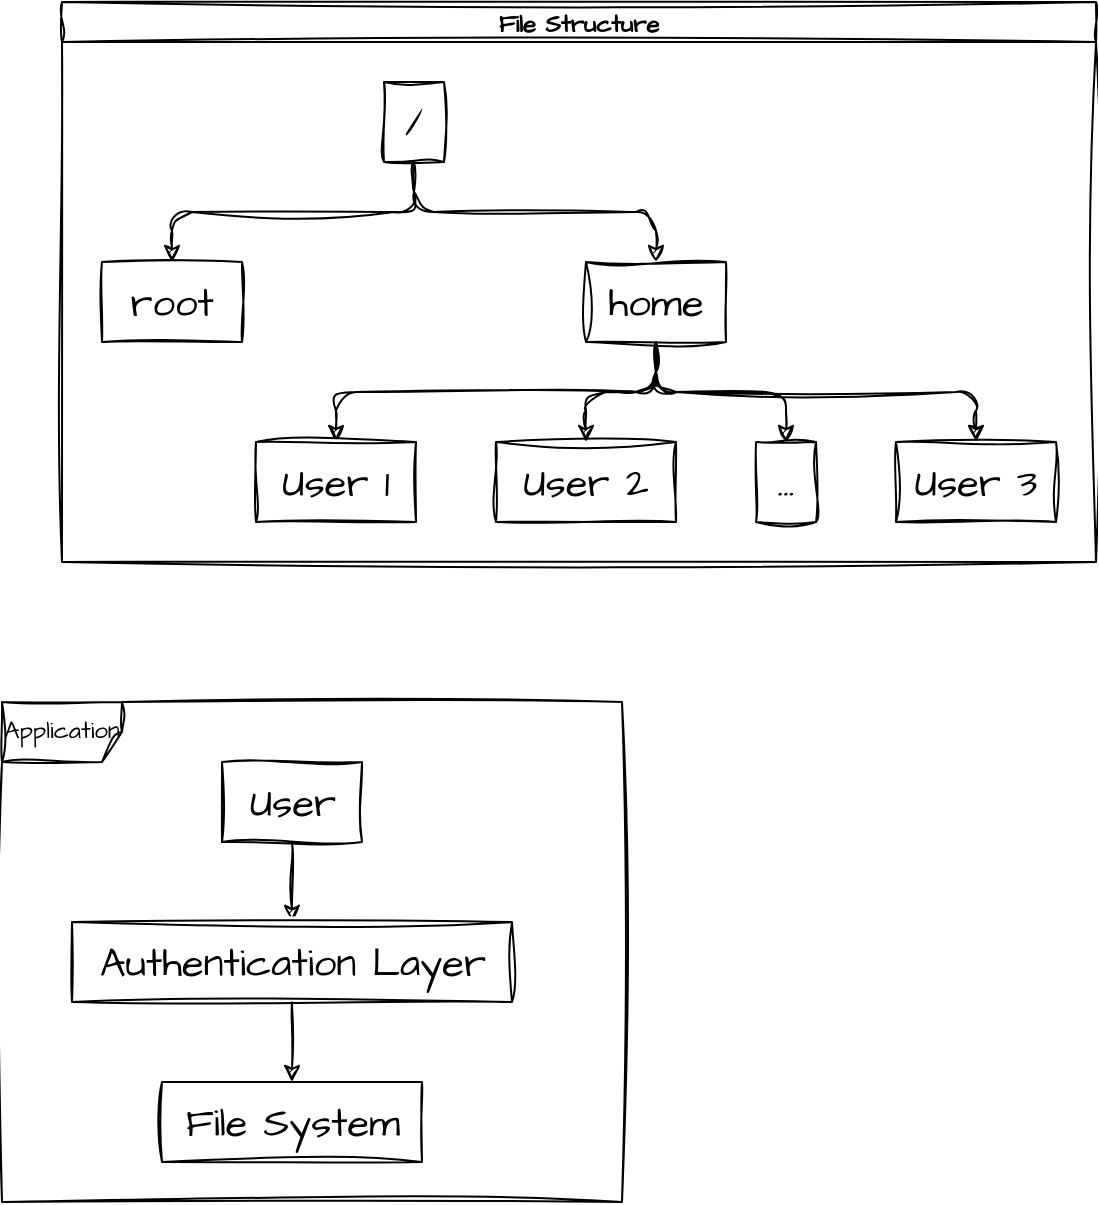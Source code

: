 <mxfile version="20.8.13" type="github">
  <diagram id="Jrt36kSek3xFMToZ_vsR" name="Page-1">
    <mxGraphModel dx="1193" dy="679" grid="1" gridSize="10" guides="1" tooltips="1" connect="1" arrows="1" fold="1" page="1" pageScale="1" pageWidth="850" pageHeight="1100" math="0" shadow="0">
      <root>
        <mxCell id="0" />
        <mxCell id="1" parent="0" />
        <mxCell id="PR2Aw63_hlmystXD9PEJ-24" style="edgeStyle=orthogonalEdgeStyle;rounded=0;sketch=1;hachureGap=4;jiggle=2;curveFitting=1;orthogonalLoop=1;jettySize=auto;html=1;fontFamily=Architects Daughter;fontSource=https%3A%2F%2Ffonts.googleapis.com%2Fcss%3Ffamily%3DArchitects%2BDaughter;fontSize=16;" parent="1" source="PR2Aw63_hlmystXD9PEJ-3" target="PR2Aw63_hlmystXD9PEJ-4" edge="1">
          <mxGeometry relative="1" as="geometry" />
        </mxCell>
        <mxCell id="PR2Aw63_hlmystXD9PEJ-3" value="User" style="html=1;sketch=1;hachureGap=4;jiggle=2;curveFitting=1;fontFamily=Architects Daughter;fontSource=https%3A%2F%2Ffonts.googleapis.com%2Fcss%3Ffamily%3DArchitects%2BDaughter;fontSize=20;" parent="1" vertex="1">
          <mxGeometry x="140" y="440" width="70" height="40" as="geometry" />
        </mxCell>
        <mxCell id="PR2Aw63_hlmystXD9PEJ-25" style="edgeStyle=orthogonalEdgeStyle;rounded=0;sketch=1;hachureGap=4;jiggle=2;curveFitting=1;orthogonalLoop=1;jettySize=auto;html=1;fontFamily=Architects Daughter;fontSource=https%3A%2F%2Ffonts.googleapis.com%2Fcss%3Ffamily%3DArchitects%2BDaughter;fontSize=16;" parent="1" source="PR2Aw63_hlmystXD9PEJ-4" target="PR2Aw63_hlmystXD9PEJ-5" edge="1">
          <mxGeometry relative="1" as="geometry" />
        </mxCell>
        <mxCell id="PR2Aw63_hlmystXD9PEJ-4" value="Authentication Layer" style="html=1;sketch=1;hachureGap=4;jiggle=2;curveFitting=1;fontFamily=Architects Daughter;fontSource=https%3A%2F%2Ffonts.googleapis.com%2Fcss%3Ffamily%3DArchitects%2BDaughter;fontSize=20;" parent="1" vertex="1">
          <mxGeometry x="65" y="520" width="220" height="40" as="geometry" />
        </mxCell>
        <mxCell id="PR2Aw63_hlmystXD9PEJ-5" value="File System" style="html=1;sketch=1;hachureGap=4;jiggle=2;curveFitting=1;fontFamily=Architects Daughter;fontSource=https%3A%2F%2Ffonts.googleapis.com%2Fcss%3Ffamily%3DArchitects%2BDaughter;fontSize=20;" parent="1" vertex="1">
          <mxGeometry x="110" y="600" width="130" height="40" as="geometry" />
        </mxCell>
        <mxCell id="PR2Aw63_hlmystXD9PEJ-9" value="File Structure" style="swimlane;startSize=20;horizontal=1;childLayout=treeLayout;horizontalTree=0;resizable=0;containerType=tree;fontSize=12;sketch=1;hachureGap=4;jiggle=2;curveFitting=1;fontFamily=Architects Daughter;fontSource=https%3A%2F%2Ffonts.googleapis.com%2Fcss%3Ffamily%3DArchitects%2BDaughter;" parent="1" vertex="1">
          <mxGeometry x="60" y="60" width="517" height="280" as="geometry" />
        </mxCell>
        <mxCell id="PR2Aw63_hlmystXD9PEJ-10" value="/" style="whiteSpace=wrap;html=1;sketch=1;hachureGap=4;jiggle=2;curveFitting=1;fontFamily=Architects Daughter;fontSource=https%3A%2F%2Ffonts.googleapis.com%2Fcss%3Ffamily%3DArchitects%2BDaughter;fontSize=20;" parent="PR2Aw63_hlmystXD9PEJ-9" vertex="1">
          <mxGeometry x="161" y="40" width="30" height="40" as="geometry" />
        </mxCell>
        <mxCell id="PR2Aw63_hlmystXD9PEJ-11" value="root" style="whiteSpace=wrap;html=1;sketch=1;hachureGap=4;jiggle=2;curveFitting=1;fontFamily=Architects Daughter;fontSource=https%3A%2F%2Ffonts.googleapis.com%2Fcss%3Ffamily%3DArchitects%2BDaughter;fontSize=20;" parent="PR2Aw63_hlmystXD9PEJ-9" vertex="1">
          <mxGeometry x="20" y="130" width="70" height="40" as="geometry" />
        </mxCell>
        <mxCell id="PR2Aw63_hlmystXD9PEJ-12" value="" style="edgeStyle=elbowEdgeStyle;elbow=vertical;html=1;rounded=1;curved=0;sourcePerimeterSpacing=0;targetPerimeterSpacing=0;startSize=6;endSize=6;sketch=1;hachureGap=4;jiggle=2;curveFitting=1;fontFamily=Architects Daughter;fontSource=https%3A%2F%2Ffonts.googleapis.com%2Fcss%3Ffamily%3DArchitects%2BDaughter;fontSize=16;" parent="PR2Aw63_hlmystXD9PEJ-9" source="PR2Aw63_hlmystXD9PEJ-10" target="PR2Aw63_hlmystXD9PEJ-11" edge="1">
          <mxGeometry relative="1" as="geometry" />
        </mxCell>
        <mxCell id="PR2Aw63_hlmystXD9PEJ-13" value="home" style="whiteSpace=wrap;html=1;sketch=1;hachureGap=4;jiggle=2;curveFitting=1;fontFamily=Architects Daughter;fontSource=https%3A%2F%2Ffonts.googleapis.com%2Fcss%3Ffamily%3DArchitects%2BDaughter;fontSize=20;" parent="PR2Aw63_hlmystXD9PEJ-9" vertex="1">
          <mxGeometry x="262" y="130" width="70" height="40" as="geometry" />
        </mxCell>
        <mxCell id="PR2Aw63_hlmystXD9PEJ-14" value="" style="edgeStyle=elbowEdgeStyle;elbow=vertical;html=1;rounded=1;curved=0;sourcePerimeterSpacing=0;targetPerimeterSpacing=0;startSize=6;endSize=6;sketch=1;hachureGap=4;jiggle=2;curveFitting=1;fontFamily=Architects Daughter;fontSource=https%3A%2F%2Ffonts.googleapis.com%2Fcss%3Ffamily%3DArchitects%2BDaughter;fontSize=16;" parent="PR2Aw63_hlmystXD9PEJ-9" source="PR2Aw63_hlmystXD9PEJ-10" target="PR2Aw63_hlmystXD9PEJ-13" edge="1">
          <mxGeometry relative="1" as="geometry" />
        </mxCell>
        <mxCell id="PR2Aw63_hlmystXD9PEJ-15" value="" style="edgeStyle=elbowEdgeStyle;elbow=vertical;html=1;rounded=1;curved=0;sourcePerimeterSpacing=0;targetPerimeterSpacing=0;startSize=6;endSize=6;sketch=1;hachureGap=4;jiggle=2;curveFitting=1;fontFamily=Architects Daughter;fontSource=https%3A%2F%2Ffonts.googleapis.com%2Fcss%3Ffamily%3DArchitects%2BDaughter;fontSize=16;" parent="PR2Aw63_hlmystXD9PEJ-9" source="PR2Aw63_hlmystXD9PEJ-13" target="PR2Aw63_hlmystXD9PEJ-16" edge="1">
          <mxGeometry relative="1" as="geometry">
            <mxPoint x="468" y="165" as="sourcePoint" />
          </mxGeometry>
        </mxCell>
        <mxCell id="PR2Aw63_hlmystXD9PEJ-16" value="User 1" style="whiteSpace=wrap;html=1;sketch=1;hachureGap=4;jiggle=2;curveFitting=1;fontFamily=Architects Daughter;fontSource=https%3A%2F%2Ffonts.googleapis.com%2Fcss%3Ffamily%3DArchitects%2BDaughter;fontSize=20;" parent="PR2Aw63_hlmystXD9PEJ-9" vertex="1">
          <mxGeometry x="97" y="220" width="80" height="40" as="geometry" />
        </mxCell>
        <mxCell id="PR2Aw63_hlmystXD9PEJ-17" value="" style="edgeStyle=elbowEdgeStyle;elbow=vertical;html=1;rounded=1;curved=0;sourcePerimeterSpacing=0;targetPerimeterSpacing=0;startSize=6;endSize=6;sketch=1;hachureGap=4;jiggle=2;curveFitting=1;fontFamily=Architects Daughter;fontSource=https%3A%2F%2Ffonts.googleapis.com%2Fcss%3Ffamily%3DArchitects%2BDaughter;fontSize=16;" parent="PR2Aw63_hlmystXD9PEJ-9" source="PR2Aw63_hlmystXD9PEJ-13" target="PR2Aw63_hlmystXD9PEJ-18" edge="1">
          <mxGeometry relative="1" as="geometry">
            <mxPoint x="468" y="165" as="sourcePoint" />
          </mxGeometry>
        </mxCell>
        <mxCell id="PR2Aw63_hlmystXD9PEJ-18" value="User 2" style="whiteSpace=wrap;html=1;sketch=1;hachureGap=4;jiggle=2;curveFitting=1;fontFamily=Architects Daughter;fontSource=https%3A%2F%2Ffonts.googleapis.com%2Fcss%3Ffamily%3DArchitects%2BDaughter;fontSize=20;" parent="PR2Aw63_hlmystXD9PEJ-9" vertex="1">
          <mxGeometry x="217" y="220" width="90" height="40" as="geometry" />
        </mxCell>
        <mxCell id="PR2Aw63_hlmystXD9PEJ-19" value="" style="edgeStyle=elbowEdgeStyle;elbow=vertical;html=1;rounded=1;curved=0;sourcePerimeterSpacing=0;targetPerimeterSpacing=0;startSize=6;endSize=6;sketch=1;hachureGap=4;jiggle=2;curveFitting=1;fontFamily=Architects Daughter;fontSource=https%3A%2F%2Ffonts.googleapis.com%2Fcss%3Ffamily%3DArchitects%2BDaughter;fontSize=16;" parent="PR2Aw63_hlmystXD9PEJ-9" source="PR2Aw63_hlmystXD9PEJ-13" target="PR2Aw63_hlmystXD9PEJ-20" edge="1">
          <mxGeometry relative="1" as="geometry">
            <mxPoint x="496" y="160" as="sourcePoint" />
          </mxGeometry>
        </mxCell>
        <mxCell id="PR2Aw63_hlmystXD9PEJ-20" value="..." style="whiteSpace=wrap;html=1;sketch=1;hachureGap=4;jiggle=2;curveFitting=1;fontFamily=Architects Daughter;fontSource=https%3A%2F%2Ffonts.googleapis.com%2Fcss%3Ffamily%3DArchitects%2BDaughter;fontSize=20;" parent="PR2Aw63_hlmystXD9PEJ-9" vertex="1">
          <mxGeometry x="347" y="220" width="30" height="40" as="geometry" />
        </mxCell>
        <mxCell id="PR2Aw63_hlmystXD9PEJ-21" value="" style="edgeStyle=elbowEdgeStyle;elbow=vertical;html=1;rounded=1;curved=0;sourcePerimeterSpacing=0;targetPerimeterSpacing=0;startSize=6;endSize=6;sketch=1;hachureGap=4;jiggle=2;curveFitting=1;fontFamily=Architects Daughter;fontSource=https%3A%2F%2Ffonts.googleapis.com%2Fcss%3Ffamily%3DArchitects%2BDaughter;fontSize=16;" parent="PR2Aw63_hlmystXD9PEJ-9" source="PR2Aw63_hlmystXD9PEJ-13" target="PR2Aw63_hlmystXD9PEJ-22" edge="1">
          <mxGeometry relative="1" as="geometry">
            <mxPoint x="622" y="160" as="sourcePoint" />
          </mxGeometry>
        </mxCell>
        <mxCell id="PR2Aw63_hlmystXD9PEJ-22" value="User 3" style="whiteSpace=wrap;html=1;sketch=1;hachureGap=4;jiggle=2;curveFitting=1;fontFamily=Architects Daughter;fontSource=https%3A%2F%2Ffonts.googleapis.com%2Fcss%3Ffamily%3DArchitects%2BDaughter;fontSize=20;" parent="PR2Aw63_hlmystXD9PEJ-9" vertex="1">
          <mxGeometry x="417" y="220" width="80" height="40" as="geometry" />
        </mxCell>
        <mxCell id="A-REN2g-dSmz5lbtWus--2" value="Application" style="shape=umlFrame;whiteSpace=wrap;html=1;sketch=1;hachureGap=4;jiggle=2;curveFitting=1;fontFamily=Architects Daughter;fontSource=https%3A%2F%2Ffonts.googleapis.com%2Fcss%3Ffamily%3DArchitects%2BDaughter;fontSize=12;" vertex="1" parent="1">
          <mxGeometry x="30" y="410" width="310" height="250" as="geometry" />
        </mxCell>
      </root>
    </mxGraphModel>
  </diagram>
</mxfile>
